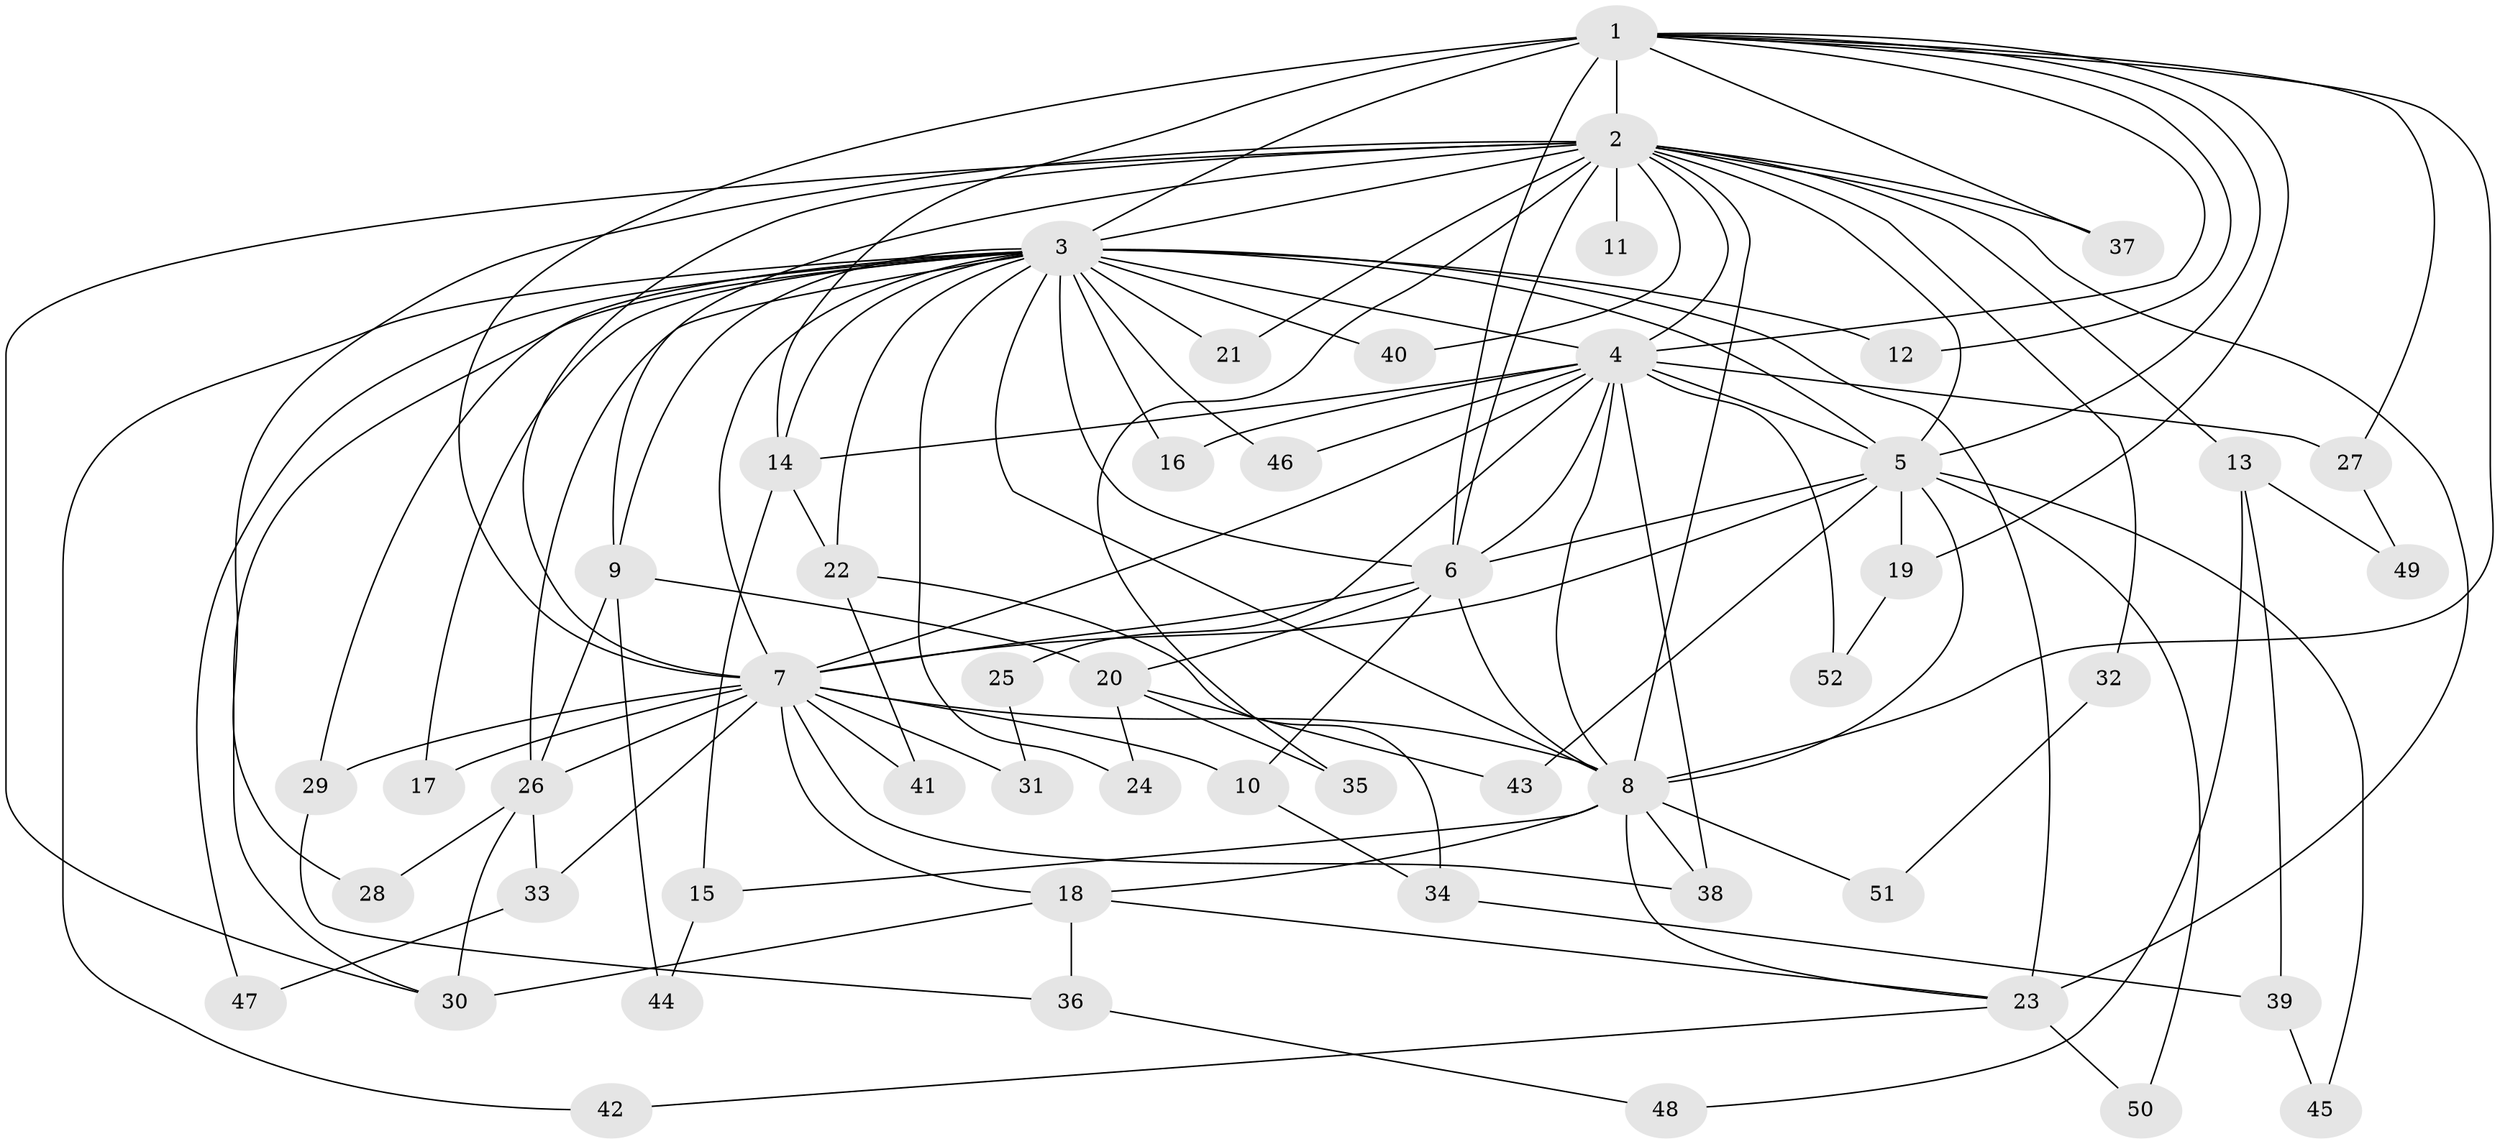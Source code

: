 // original degree distribution, {15: 0.027777777777777776, 12: 0.013888888888888888, 23: 0.027777777777777776, 19: 0.013888888888888888, 14: 0.041666666666666664, 20: 0.013888888888888888, 5: 0.09722222222222222, 3: 0.19444444444444445, 2: 0.5, 4: 0.06944444444444445}
// Generated by graph-tools (version 1.1) at 2025/49/03/04/25 22:49:49]
// undirected, 52 vertices, 119 edges
graph export_dot {
  node [color=gray90,style=filled];
  1;
  2;
  3;
  4;
  5;
  6;
  7;
  8;
  9;
  10;
  11;
  12;
  13;
  14;
  15;
  16;
  17;
  18;
  19;
  20;
  21;
  22;
  23;
  24;
  25;
  26;
  27;
  28;
  29;
  30;
  31;
  32;
  33;
  34;
  35;
  36;
  37;
  38;
  39;
  40;
  41;
  42;
  43;
  44;
  45;
  46;
  47;
  48;
  49;
  50;
  51;
  52;
  1 -- 2 [weight=2.0];
  1 -- 3 [weight=2.0];
  1 -- 4 [weight=1.0];
  1 -- 5 [weight=1.0];
  1 -- 6 [weight=2.0];
  1 -- 7 [weight=1.0];
  1 -- 8 [weight=1.0];
  1 -- 12 [weight=1.0];
  1 -- 14 [weight=1.0];
  1 -- 19 [weight=1.0];
  1 -- 27 [weight=1.0];
  1 -- 37 [weight=1.0];
  2 -- 3 [weight=4.0];
  2 -- 4 [weight=2.0];
  2 -- 5 [weight=2.0];
  2 -- 6 [weight=2.0];
  2 -- 7 [weight=2.0];
  2 -- 8 [weight=2.0];
  2 -- 9 [weight=1.0];
  2 -- 11 [weight=1.0];
  2 -- 13 [weight=1.0];
  2 -- 21 [weight=1.0];
  2 -- 23 [weight=2.0];
  2 -- 28 [weight=1.0];
  2 -- 30 [weight=1.0];
  2 -- 32 [weight=1.0];
  2 -- 35 [weight=1.0];
  2 -- 37 [weight=1.0];
  2 -- 40 [weight=1.0];
  3 -- 4 [weight=2.0];
  3 -- 5 [weight=3.0];
  3 -- 6 [weight=3.0];
  3 -- 7 [weight=2.0];
  3 -- 8 [weight=2.0];
  3 -- 9 [weight=1.0];
  3 -- 12 [weight=1.0];
  3 -- 14 [weight=1.0];
  3 -- 16 [weight=1.0];
  3 -- 17 [weight=1.0];
  3 -- 21 [weight=1.0];
  3 -- 22 [weight=1.0];
  3 -- 23 [weight=1.0];
  3 -- 24 [weight=1.0];
  3 -- 26 [weight=1.0];
  3 -- 29 [weight=1.0];
  3 -- 30 [weight=1.0];
  3 -- 40 [weight=1.0];
  3 -- 42 [weight=1.0];
  3 -- 46 [weight=1.0];
  3 -- 47 [weight=1.0];
  4 -- 5 [weight=1.0];
  4 -- 6 [weight=1.0];
  4 -- 7 [weight=2.0];
  4 -- 8 [weight=1.0];
  4 -- 14 [weight=1.0];
  4 -- 16 [weight=1.0];
  4 -- 25 [weight=1.0];
  4 -- 27 [weight=1.0];
  4 -- 38 [weight=1.0];
  4 -- 46 [weight=1.0];
  4 -- 52 [weight=1.0];
  5 -- 6 [weight=1.0];
  5 -- 7 [weight=1.0];
  5 -- 8 [weight=1.0];
  5 -- 19 [weight=1.0];
  5 -- 43 [weight=1.0];
  5 -- 45 [weight=1.0];
  5 -- 50 [weight=1.0];
  6 -- 7 [weight=2.0];
  6 -- 8 [weight=1.0];
  6 -- 10 [weight=1.0];
  6 -- 20 [weight=1.0];
  7 -- 8 [weight=1.0];
  7 -- 10 [weight=1.0];
  7 -- 17 [weight=1.0];
  7 -- 18 [weight=1.0];
  7 -- 26 [weight=1.0];
  7 -- 29 [weight=1.0];
  7 -- 31 [weight=1.0];
  7 -- 33 [weight=1.0];
  7 -- 38 [weight=1.0];
  7 -- 41 [weight=1.0];
  8 -- 15 [weight=1.0];
  8 -- 18 [weight=1.0];
  8 -- 23 [weight=1.0];
  8 -- 38 [weight=1.0];
  8 -- 51 [weight=1.0];
  9 -- 20 [weight=1.0];
  9 -- 26 [weight=1.0];
  9 -- 44 [weight=1.0];
  10 -- 34 [weight=1.0];
  13 -- 39 [weight=1.0];
  13 -- 48 [weight=1.0];
  13 -- 49 [weight=1.0];
  14 -- 15 [weight=1.0];
  14 -- 22 [weight=1.0];
  15 -- 44 [weight=1.0];
  18 -- 23 [weight=1.0];
  18 -- 30 [weight=1.0];
  18 -- 36 [weight=1.0];
  19 -- 52 [weight=1.0];
  20 -- 24 [weight=1.0];
  20 -- 35 [weight=1.0];
  20 -- 43 [weight=1.0];
  22 -- 34 [weight=1.0];
  22 -- 41 [weight=1.0];
  23 -- 42 [weight=1.0];
  23 -- 50 [weight=1.0];
  25 -- 31 [weight=1.0];
  26 -- 28 [weight=1.0];
  26 -- 30 [weight=2.0];
  26 -- 33 [weight=1.0];
  27 -- 49 [weight=1.0];
  29 -- 36 [weight=1.0];
  32 -- 51 [weight=1.0];
  33 -- 47 [weight=1.0];
  34 -- 39 [weight=1.0];
  36 -- 48 [weight=1.0];
  39 -- 45 [weight=1.0];
}
